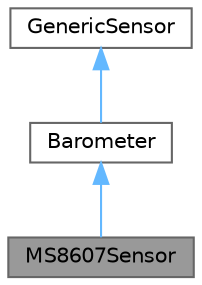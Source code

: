 digraph "MS8607Sensor"
{
 // LATEX_PDF_SIZE
  bgcolor="transparent";
  edge [fontname=Helvetica,fontsize=10,labelfontname=Helvetica,labelfontsize=10];
  node [fontname=Helvetica,fontsize=10,shape=box,height=0.2,width=0.4];
  Node1 [label="MS8607Sensor",height=0.2,width=0.4,color="gray40", fillcolor="grey60", style="filled", fontcolor="black",tooltip="An implementation of Barometer for the MS8607 barometer."];
  Node2 -> Node1 [dir="back",color="steelblue1",style="solid"];
  Node2 [label="Barometer",height=0.2,width=0.4,color="gray40", fillcolor="white", style="filled",URL="$classBarometer.html",tooltip="Generic Barometer."];
  Node3 -> Node2 [dir="back",color="steelblue1",style="solid"];
  Node3 [label="GenericSensor",height=0.2,width=0.4,color="gray40", fillcolor="white", style="filled",URL="$classGenericSensor.html",tooltip="Underlying interface to all sensors."];
}
